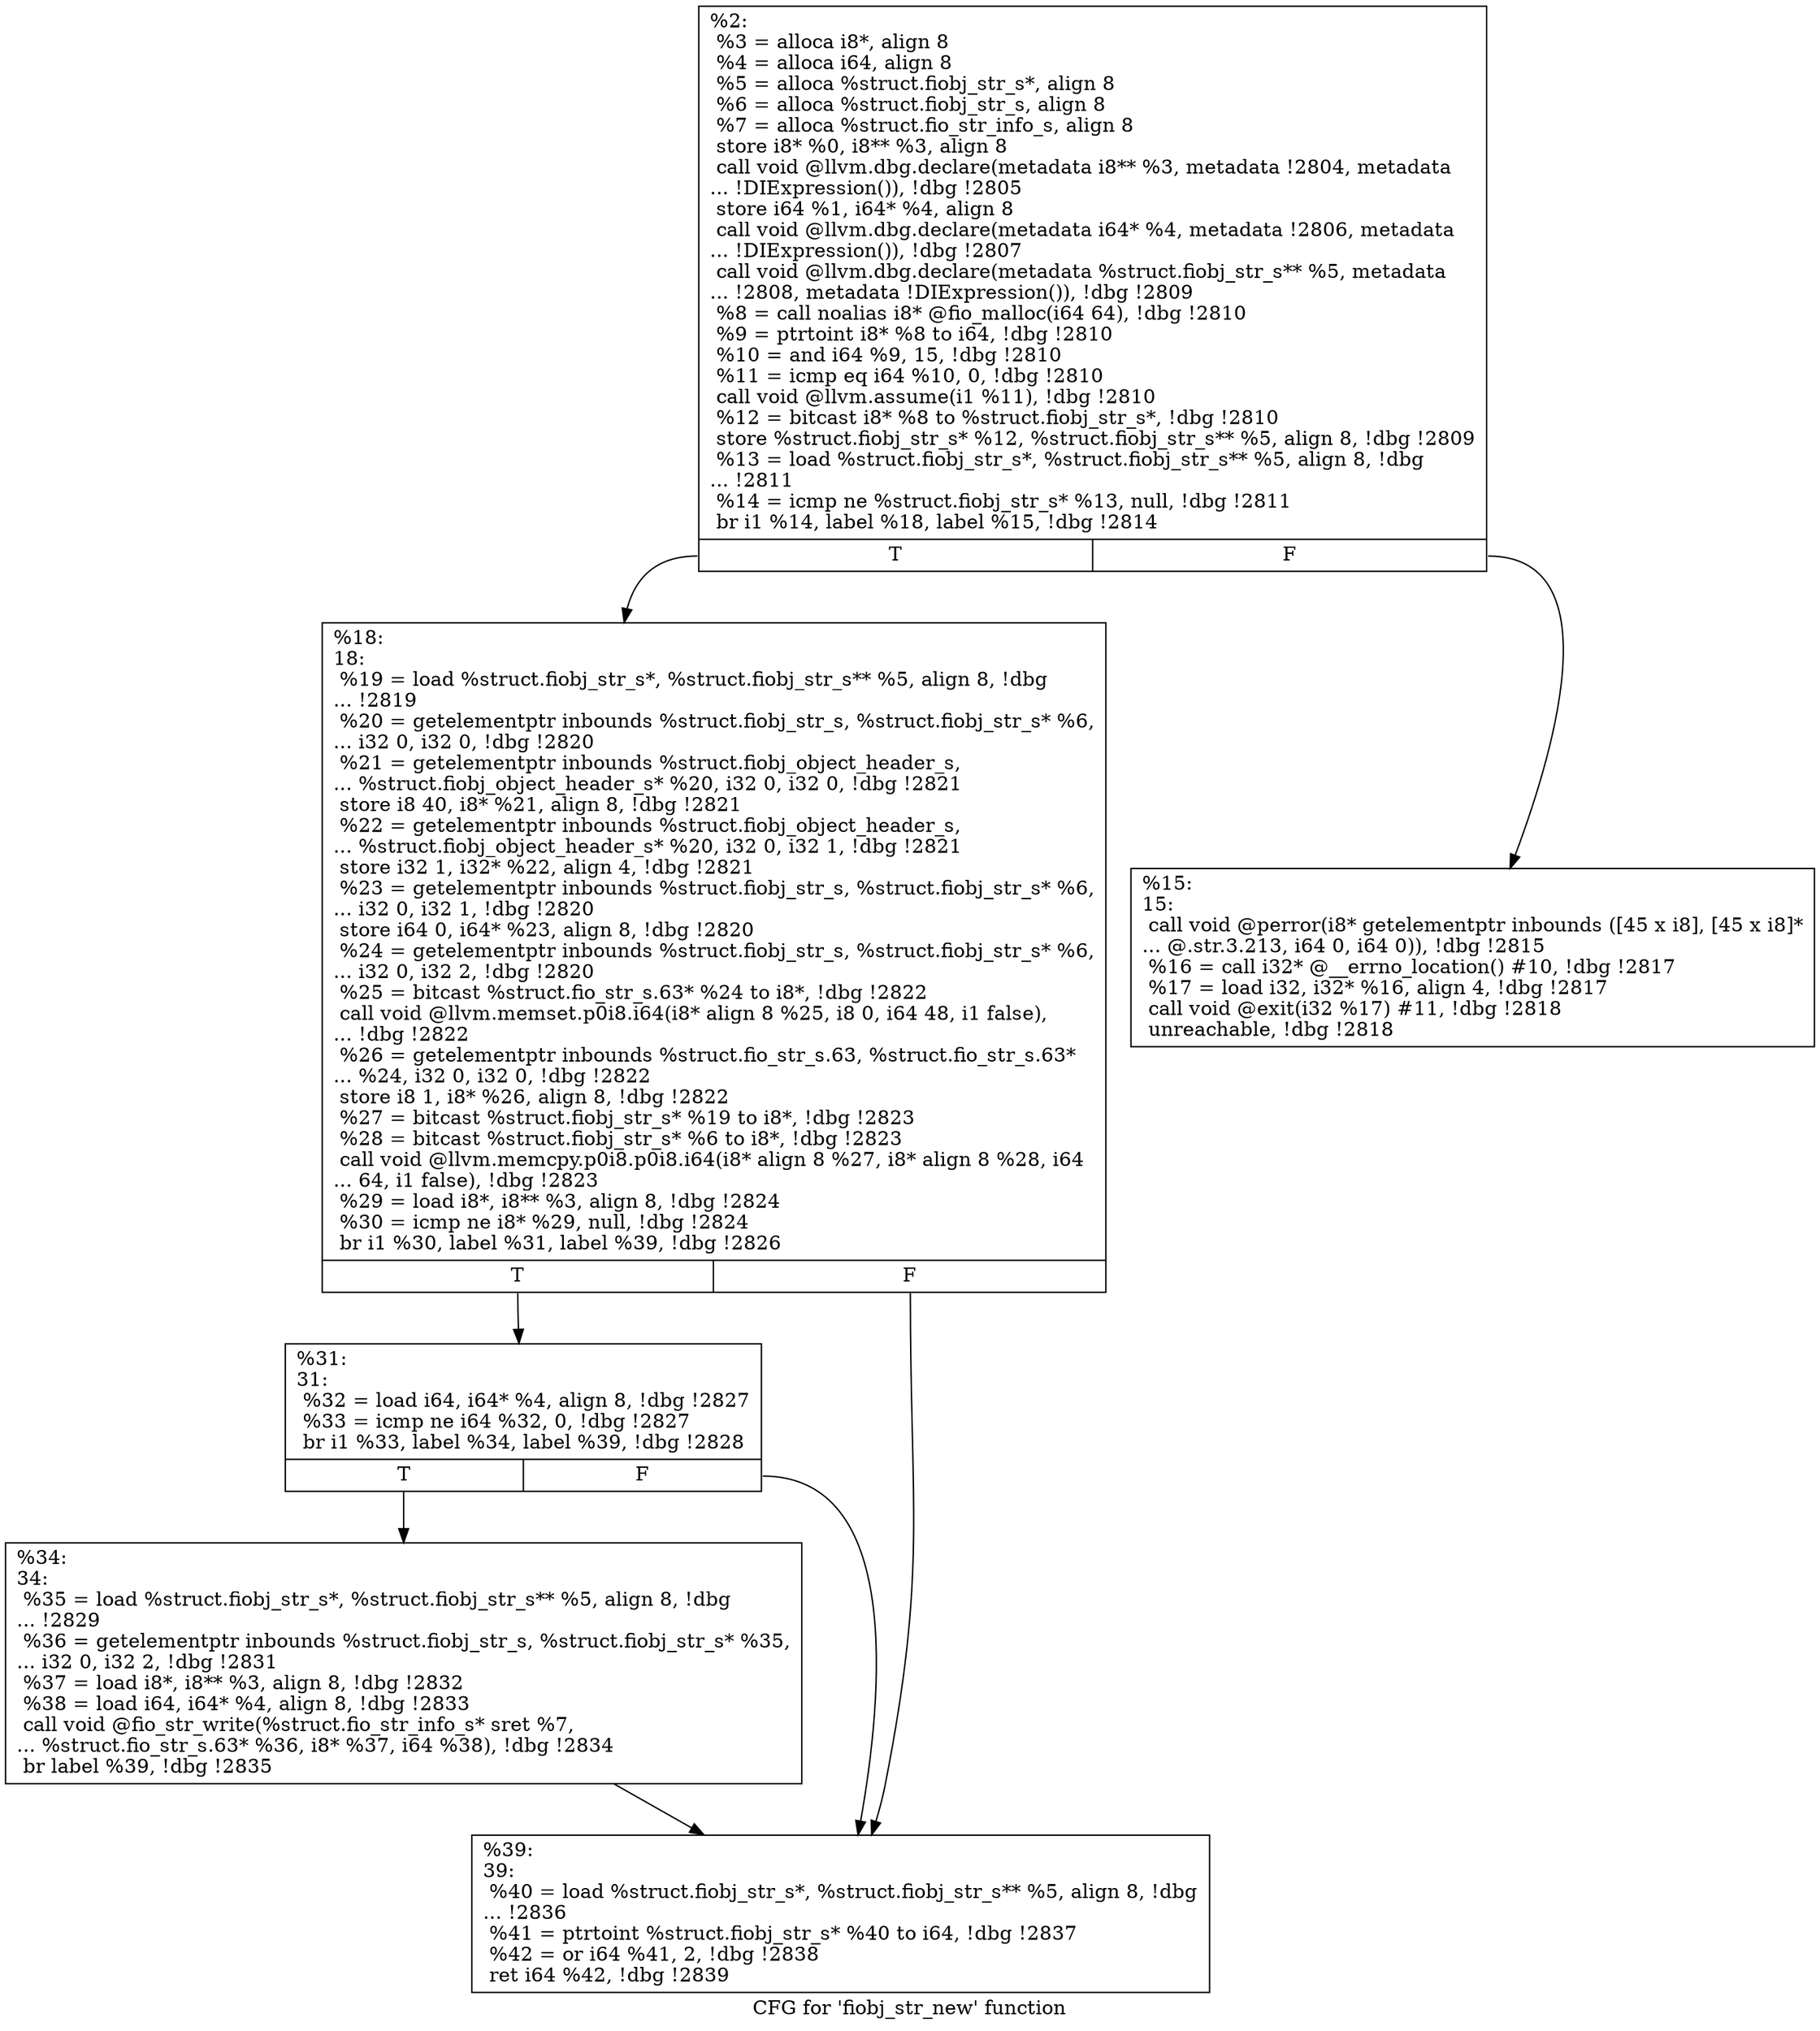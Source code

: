 digraph "CFG for 'fiobj_str_new' function" {
	label="CFG for 'fiobj_str_new' function";

	Node0x556852047740 [shape=record,label="{%2:\l  %3 = alloca i8*, align 8\l  %4 = alloca i64, align 8\l  %5 = alloca %struct.fiobj_str_s*, align 8\l  %6 = alloca %struct.fiobj_str_s, align 8\l  %7 = alloca %struct.fio_str_info_s, align 8\l  store i8* %0, i8** %3, align 8\l  call void @llvm.dbg.declare(metadata i8** %3, metadata !2804, metadata\l... !DIExpression()), !dbg !2805\l  store i64 %1, i64* %4, align 8\l  call void @llvm.dbg.declare(metadata i64* %4, metadata !2806, metadata\l... !DIExpression()), !dbg !2807\l  call void @llvm.dbg.declare(metadata %struct.fiobj_str_s** %5, metadata\l... !2808, metadata !DIExpression()), !dbg !2809\l  %8 = call noalias i8* @fio_malloc(i64 64), !dbg !2810\l  %9 = ptrtoint i8* %8 to i64, !dbg !2810\l  %10 = and i64 %9, 15, !dbg !2810\l  %11 = icmp eq i64 %10, 0, !dbg !2810\l  call void @llvm.assume(i1 %11), !dbg !2810\l  %12 = bitcast i8* %8 to %struct.fiobj_str_s*, !dbg !2810\l  store %struct.fiobj_str_s* %12, %struct.fiobj_str_s** %5, align 8, !dbg !2809\l  %13 = load %struct.fiobj_str_s*, %struct.fiobj_str_s** %5, align 8, !dbg\l... !2811\l  %14 = icmp ne %struct.fiobj_str_s* %13, null, !dbg !2811\l  br i1 %14, label %18, label %15, !dbg !2814\l|{<s0>T|<s1>F}}"];
	Node0x556852047740:s0 -> Node0x55685205a5d0;
	Node0x556852047740:s1 -> Node0x55685205a580;
	Node0x55685205a580 [shape=record,label="{%15:\l15:                                               \l  call void @perror(i8* getelementptr inbounds ([45 x i8], [45 x i8]*\l... @.str.3.213, i64 0, i64 0)), !dbg !2815\l  %16 = call i32* @__errno_location() #10, !dbg !2817\l  %17 = load i32, i32* %16, align 4, !dbg !2817\l  call void @exit(i32 %17) #11, !dbg !2818\l  unreachable, !dbg !2818\l}"];
	Node0x55685205a5d0 [shape=record,label="{%18:\l18:                                               \l  %19 = load %struct.fiobj_str_s*, %struct.fiobj_str_s** %5, align 8, !dbg\l... !2819\l  %20 = getelementptr inbounds %struct.fiobj_str_s, %struct.fiobj_str_s* %6,\l... i32 0, i32 0, !dbg !2820\l  %21 = getelementptr inbounds %struct.fiobj_object_header_s,\l... %struct.fiobj_object_header_s* %20, i32 0, i32 0, !dbg !2821\l  store i8 40, i8* %21, align 8, !dbg !2821\l  %22 = getelementptr inbounds %struct.fiobj_object_header_s,\l... %struct.fiobj_object_header_s* %20, i32 0, i32 1, !dbg !2821\l  store i32 1, i32* %22, align 4, !dbg !2821\l  %23 = getelementptr inbounds %struct.fiobj_str_s, %struct.fiobj_str_s* %6,\l... i32 0, i32 1, !dbg !2820\l  store i64 0, i64* %23, align 8, !dbg !2820\l  %24 = getelementptr inbounds %struct.fiobj_str_s, %struct.fiobj_str_s* %6,\l... i32 0, i32 2, !dbg !2820\l  %25 = bitcast %struct.fio_str_s.63* %24 to i8*, !dbg !2822\l  call void @llvm.memset.p0i8.i64(i8* align 8 %25, i8 0, i64 48, i1 false),\l... !dbg !2822\l  %26 = getelementptr inbounds %struct.fio_str_s.63, %struct.fio_str_s.63*\l... %24, i32 0, i32 0, !dbg !2822\l  store i8 1, i8* %26, align 8, !dbg !2822\l  %27 = bitcast %struct.fiobj_str_s* %19 to i8*, !dbg !2823\l  %28 = bitcast %struct.fiobj_str_s* %6 to i8*, !dbg !2823\l  call void @llvm.memcpy.p0i8.p0i8.i64(i8* align 8 %27, i8* align 8 %28, i64\l... 64, i1 false), !dbg !2823\l  %29 = load i8*, i8** %3, align 8, !dbg !2824\l  %30 = icmp ne i8* %29, null, !dbg !2824\l  br i1 %30, label %31, label %39, !dbg !2826\l|{<s0>T|<s1>F}}"];
	Node0x55685205a5d0:s0 -> Node0x55685205a620;
	Node0x55685205a5d0:s1 -> Node0x55685205a6c0;
	Node0x55685205a620 [shape=record,label="{%31:\l31:                                               \l  %32 = load i64, i64* %4, align 8, !dbg !2827\l  %33 = icmp ne i64 %32, 0, !dbg !2827\l  br i1 %33, label %34, label %39, !dbg !2828\l|{<s0>T|<s1>F}}"];
	Node0x55685205a620:s0 -> Node0x55685205a670;
	Node0x55685205a620:s1 -> Node0x55685205a6c0;
	Node0x55685205a670 [shape=record,label="{%34:\l34:                                               \l  %35 = load %struct.fiobj_str_s*, %struct.fiobj_str_s** %5, align 8, !dbg\l... !2829\l  %36 = getelementptr inbounds %struct.fiobj_str_s, %struct.fiobj_str_s* %35,\l... i32 0, i32 2, !dbg !2831\l  %37 = load i8*, i8** %3, align 8, !dbg !2832\l  %38 = load i64, i64* %4, align 8, !dbg !2833\l  call void @fio_str_write(%struct.fio_str_info_s* sret %7,\l... %struct.fio_str_s.63* %36, i8* %37, i64 %38), !dbg !2834\l  br label %39, !dbg !2835\l}"];
	Node0x55685205a670 -> Node0x55685205a6c0;
	Node0x55685205a6c0 [shape=record,label="{%39:\l39:                                               \l  %40 = load %struct.fiobj_str_s*, %struct.fiobj_str_s** %5, align 8, !dbg\l... !2836\l  %41 = ptrtoint %struct.fiobj_str_s* %40 to i64, !dbg !2837\l  %42 = or i64 %41, 2, !dbg !2838\l  ret i64 %42, !dbg !2839\l}"];
}

